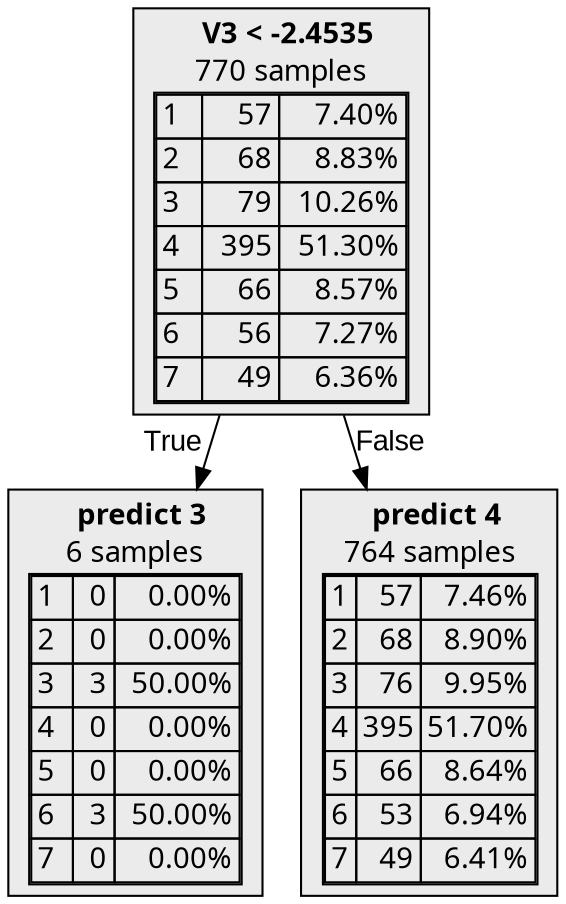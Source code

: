 digraph {
    1 [label=<  <TABLE BORDER="0" CELLPADDING="0">
      <TR>
    <TD>
      <B>V3 &lt; -2.4535</B>
    </TD>
  </TR>

    <TR>
      <TD>770 samples</TD>
    </TR>
    <TR>
  <TD>
    <TABLE CELLSPACING="0">
      
        <TR >
    <TD ALIGN="LEFT">1</TD>
    <TD ALIGN="RIGHT">57</TD>
    <TD ALIGN="RIGHT">7.40%</TD>
  </TR>
  <TR >
    <TD ALIGN="LEFT">2</TD>
    <TD ALIGN="RIGHT">68</TD>
    <TD ALIGN="RIGHT">8.83%</TD>
  </TR>
  <TR >
    <TD ALIGN="LEFT">3</TD>
    <TD ALIGN="RIGHT">79</TD>
    <TD ALIGN="RIGHT">10.26%</TD>
  </TR>
  <TR class="highlighted">
    <TD ALIGN="LEFT">4</TD>
    <TD ALIGN="RIGHT">395</TD>
    <TD ALIGN="RIGHT">51.30%</TD>
  </TR>
  <TR >
    <TD ALIGN="LEFT">5</TD>
    <TD ALIGN="RIGHT">66</TD>
    <TD ALIGN="RIGHT">8.57%</TD>
  </TR>
  <TR >
    <TD ALIGN="LEFT">6</TD>
    <TD ALIGN="RIGHT">56</TD>
    <TD ALIGN="RIGHT">7.27%</TD>
  </TR>
  <TR >
    <TD ALIGN="LEFT">7</TD>
    <TD ALIGN="RIGHT">49</TD>
    <TD ALIGN="RIGHT">6.36%</TD>
  </TR>

    </TABLE>
  </TD>
</TR>

  </TABLE>
>,fillcolor="#EBEBEB",shape=box,fontname="bold arial",style="filled"];
    1 -> 2 [labeldistance=2.5, labelangle=45, headlabel="True",fontname="arial"];
    1 -> 3 [labeldistance=2.5, labelangle=-45, headlabel="False",fontname="arial"];
    2 [label=<  <TABLE BORDER="0" CELLPADDING="0">
      <TR>
    <TD>
      <B>predict 3</B>
    </TD>
  </TR>

    <TR>
      <TD>6 samples</TD>
    </TR>
    <TR>
  <TD>
    <TABLE CELLSPACING="0">
      
        <TR >
    <TD ALIGN="LEFT">1</TD>
    <TD ALIGN="RIGHT">0</TD>
    <TD ALIGN="RIGHT">0.00%</TD>
  </TR>
  <TR >
    <TD ALIGN="LEFT">2</TD>
    <TD ALIGN="RIGHT">0</TD>
    <TD ALIGN="RIGHT">0.00%</TD>
  </TR>
  <TR class="highlighted">
    <TD ALIGN="LEFT">3</TD>
    <TD ALIGN="RIGHT">3</TD>
    <TD ALIGN="RIGHT">50.00%</TD>
  </TR>
  <TR >
    <TD ALIGN="LEFT">4</TD>
    <TD ALIGN="RIGHT">0</TD>
    <TD ALIGN="RIGHT">0.00%</TD>
  </TR>
  <TR >
    <TD ALIGN="LEFT">5</TD>
    <TD ALIGN="RIGHT">0</TD>
    <TD ALIGN="RIGHT">0.00%</TD>
  </TR>
  <TR >
    <TD ALIGN="LEFT">6</TD>
    <TD ALIGN="RIGHT">3</TD>
    <TD ALIGN="RIGHT">50.00%</TD>
  </TR>
  <TR >
    <TD ALIGN="LEFT">7</TD>
    <TD ALIGN="RIGHT">0</TD>
    <TD ALIGN="RIGHT">0.00%</TD>
  </TR>

    </TABLE>
  </TD>
</TR>

  </TABLE>
>,fillcolor="#EBEBEB",shape=box,fontname="bold arial",style="filled",color=black];
    3 [label=<  <TABLE BORDER="0" CELLPADDING="0">
      <TR>
    <TD>
      <B>predict 4</B>
    </TD>
  </TR>

    <TR>
      <TD>764 samples</TD>
    </TR>
    <TR>
  <TD>
    <TABLE CELLSPACING="0">
      
        <TR >
    <TD ALIGN="LEFT">1</TD>
    <TD ALIGN="RIGHT">57</TD>
    <TD ALIGN="RIGHT">7.46%</TD>
  </TR>
  <TR >
    <TD ALIGN="LEFT">2</TD>
    <TD ALIGN="RIGHT">68</TD>
    <TD ALIGN="RIGHT">8.90%</TD>
  </TR>
  <TR >
    <TD ALIGN="LEFT">3</TD>
    <TD ALIGN="RIGHT">76</TD>
    <TD ALIGN="RIGHT">9.95%</TD>
  </TR>
  <TR class="highlighted">
    <TD ALIGN="LEFT">4</TD>
    <TD ALIGN="RIGHT">395</TD>
    <TD ALIGN="RIGHT">51.70%</TD>
  </TR>
  <TR >
    <TD ALIGN="LEFT">5</TD>
    <TD ALIGN="RIGHT">66</TD>
    <TD ALIGN="RIGHT">8.64%</TD>
  </TR>
  <TR >
    <TD ALIGN="LEFT">6</TD>
    <TD ALIGN="RIGHT">53</TD>
    <TD ALIGN="RIGHT">6.94%</TD>
  </TR>
  <TR >
    <TD ALIGN="LEFT">7</TD>
    <TD ALIGN="RIGHT">49</TD>
    <TD ALIGN="RIGHT">6.41%</TD>
  </TR>

    </TABLE>
  </TD>
</TR>

  </TABLE>
>,fillcolor="#EBEBEB",shape=box,fontname="bold arial",style="filled",color=black];
}
